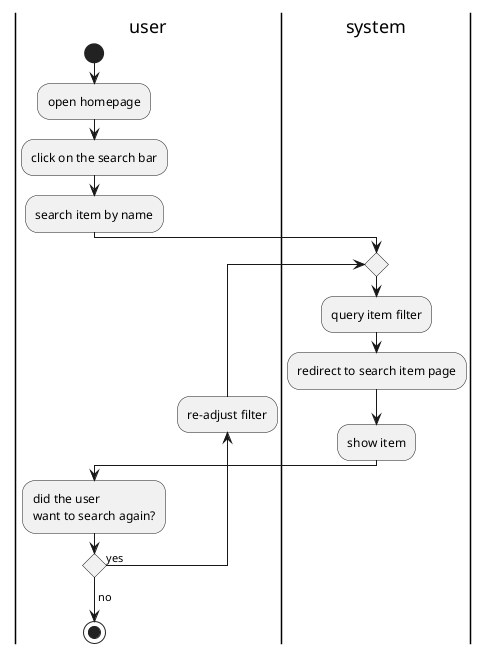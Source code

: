@startuml search item
|user|
start
:open homepage;
:click on the search bar;
:search item by name;
|system|
repeat
:query item filter;
:redirect to search item page;
:show item;
|user|
:did the user \nwant to search again?;
backward:re-adjust filter;
repeat while () is (yes)
-> no;
stop

@enduml
